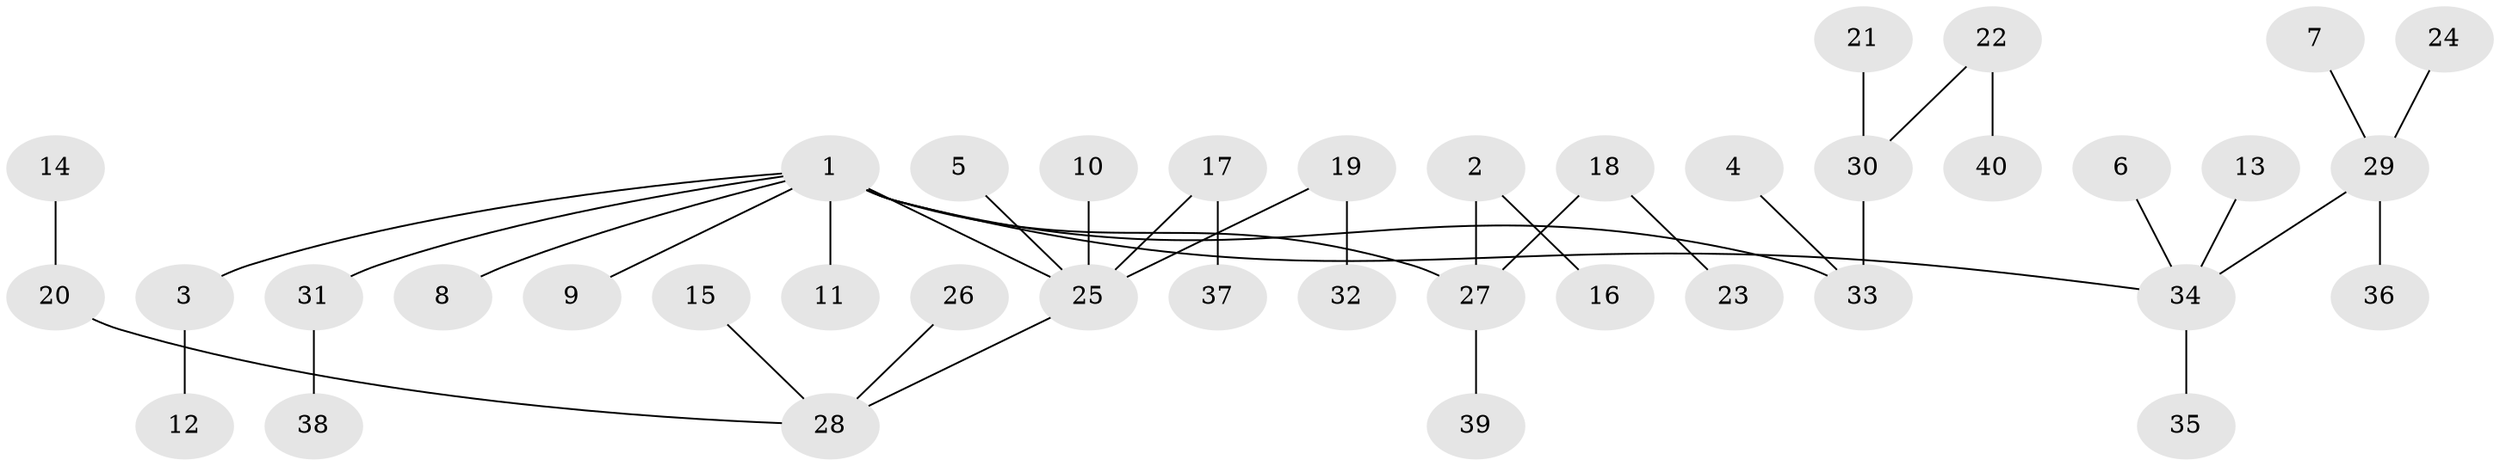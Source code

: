// original degree distribution, {5: 0.0625, 4: 0.0875, 6: 0.0125, 2: 0.25, 3: 0.075, 1: 0.5125}
// Generated by graph-tools (version 1.1) at 2025/26/03/09/25 03:26:28]
// undirected, 40 vertices, 39 edges
graph export_dot {
graph [start="1"]
  node [color=gray90,style=filled];
  1;
  2;
  3;
  4;
  5;
  6;
  7;
  8;
  9;
  10;
  11;
  12;
  13;
  14;
  15;
  16;
  17;
  18;
  19;
  20;
  21;
  22;
  23;
  24;
  25;
  26;
  27;
  28;
  29;
  30;
  31;
  32;
  33;
  34;
  35;
  36;
  37;
  38;
  39;
  40;
  1 -- 3 [weight=1.0];
  1 -- 8 [weight=1.0];
  1 -- 9 [weight=1.0];
  1 -- 11 [weight=1.0];
  1 -- 25 [weight=1.0];
  1 -- 27 [weight=1.0];
  1 -- 31 [weight=1.0];
  1 -- 33 [weight=1.0];
  1 -- 34 [weight=1.0];
  2 -- 16 [weight=1.0];
  2 -- 27 [weight=1.0];
  3 -- 12 [weight=1.0];
  4 -- 33 [weight=1.0];
  5 -- 25 [weight=1.0];
  6 -- 34 [weight=1.0];
  7 -- 29 [weight=1.0];
  10 -- 25 [weight=1.0];
  13 -- 34 [weight=1.0];
  14 -- 20 [weight=1.0];
  15 -- 28 [weight=1.0];
  17 -- 25 [weight=1.0];
  17 -- 37 [weight=1.0];
  18 -- 23 [weight=1.0];
  18 -- 27 [weight=1.0];
  19 -- 25 [weight=1.0];
  19 -- 32 [weight=1.0];
  20 -- 28 [weight=1.0];
  21 -- 30 [weight=1.0];
  22 -- 30 [weight=1.0];
  22 -- 40 [weight=1.0];
  24 -- 29 [weight=1.0];
  25 -- 28 [weight=1.0];
  26 -- 28 [weight=1.0];
  27 -- 39 [weight=1.0];
  29 -- 34 [weight=1.0];
  29 -- 36 [weight=1.0];
  30 -- 33 [weight=1.0];
  31 -- 38 [weight=1.0];
  34 -- 35 [weight=1.0];
}
